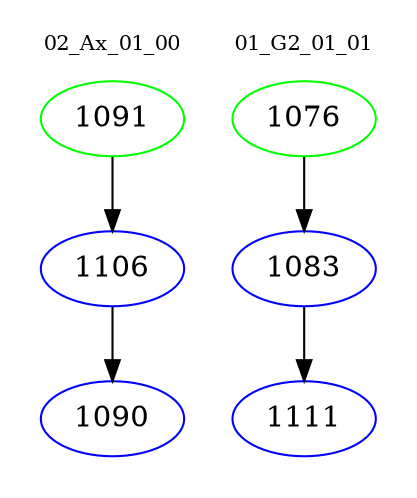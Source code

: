 digraph{
subgraph cluster_0 {
color = white
label = "02_Ax_01_00";
fontsize=10;
T0_1091 [label="1091", color="green"]
T0_1091 -> T0_1106 [color="black"]
T0_1106 [label="1106", color="blue"]
T0_1106 -> T0_1090 [color="black"]
T0_1090 [label="1090", color="blue"]
}
subgraph cluster_1 {
color = white
label = "01_G2_01_01";
fontsize=10;
T1_1076 [label="1076", color="green"]
T1_1076 -> T1_1083 [color="black"]
T1_1083 [label="1083", color="blue"]
T1_1083 -> T1_1111 [color="black"]
T1_1111 [label="1111", color="blue"]
}
}
